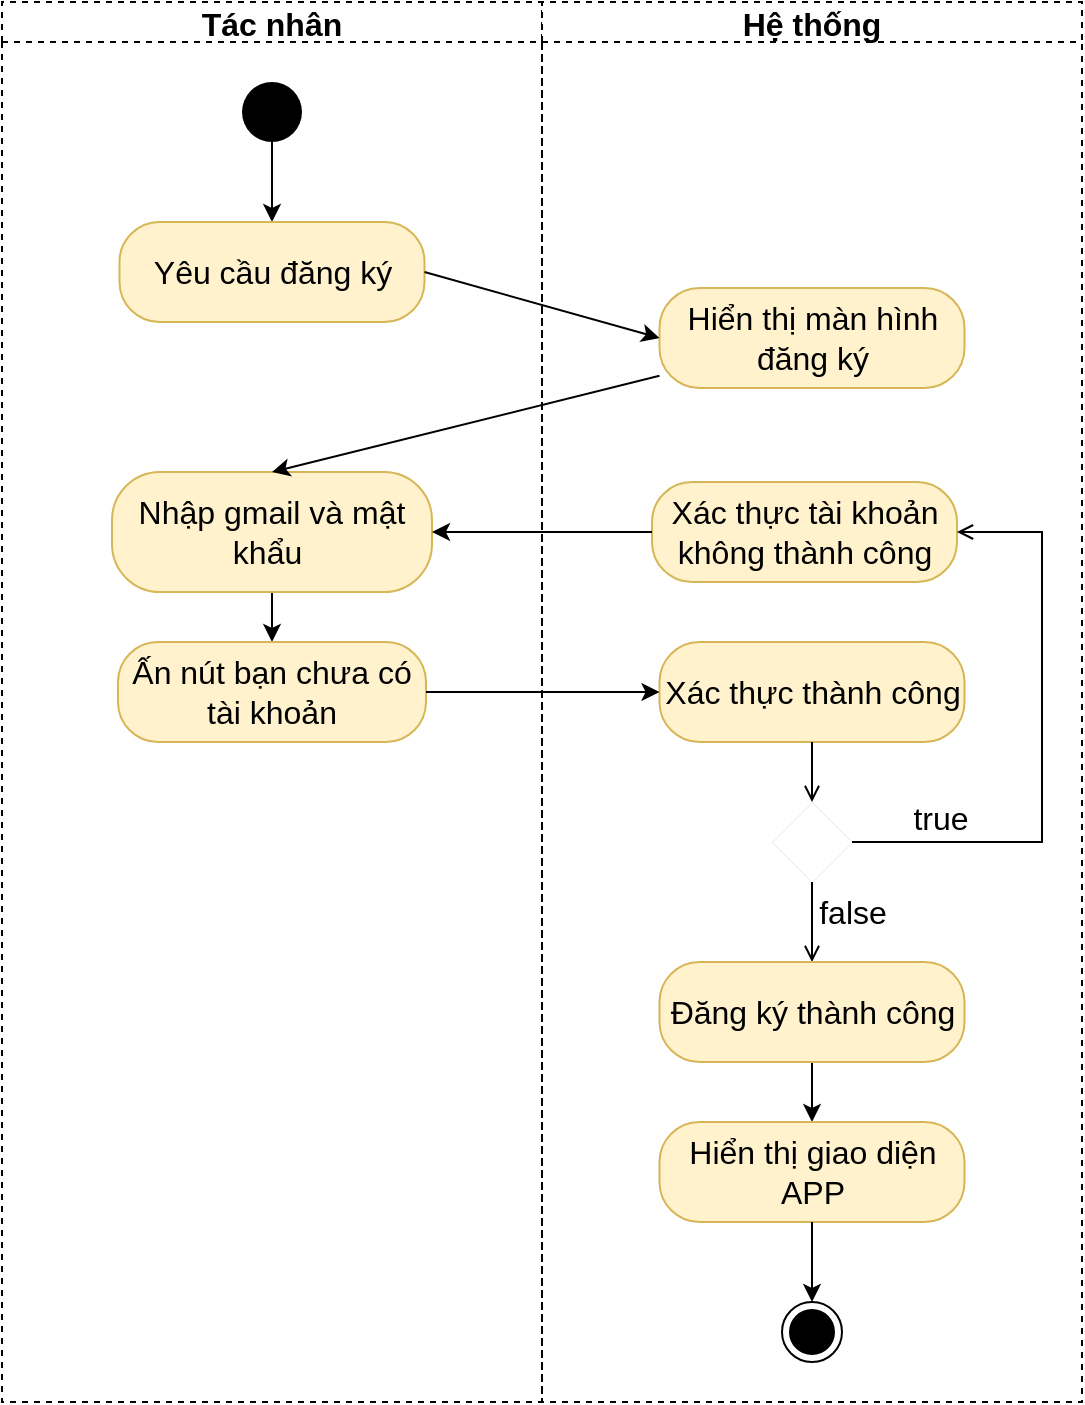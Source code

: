<mxfile version="28.2.8">
  <diagram id="C5RBs43oDa-KdzZeNtuy" name="Page-1">
    <mxGraphModel dx="748" dy="1553" grid="0" gridSize="10" guides="1" tooltips="1" connect="1" arrows="1" fold="1" page="1" pageScale="1" pageWidth="827" pageHeight="1169" math="0" shadow="0">
      <root>
        <mxCell id="WIyWlLk6GJQsqaUBKTNV-0" />
        <mxCell id="WIyWlLk6GJQsqaUBKTNV-1" parent="WIyWlLk6GJQsqaUBKTNV-0" />
        <mxCell id="NZKjxqvvlbQAHtbtN8PR-0" value="Tác nhân" style="swimlane;startSize=20;fontSize=16;dashed=1;" parent="WIyWlLk6GJQsqaUBKTNV-1" vertex="1">
          <mxGeometry x="140" y="-20" width="270" height="700" as="geometry" />
        </mxCell>
        <mxCell id="NZKjxqvvlbQAHtbtN8PR-1" style="edgeStyle=none;rounded=1;orthogonalLoop=1;jettySize=auto;html=1;entryX=0.5;entryY=0;entryDx=0;entryDy=0;fontSize=16;strokeColor=#000000;exitX=0.5;exitY=1;exitDx=0;exitDy=0;" parent="NZKjxqvvlbQAHtbtN8PR-0" source="NZKjxqvvlbQAHtbtN8PR-10" target="NZKjxqvvlbQAHtbtN8PR-3" edge="1">
          <mxGeometry relative="1" as="geometry">
            <mxPoint x="135" y="70" as="sourcePoint" />
          </mxGeometry>
        </mxCell>
        <mxCell id="NZKjxqvvlbQAHtbtN8PR-3" value="Yêu cầu đăng ký" style="rounded=1;whiteSpace=wrap;html=1;arcSize=40;shadow=0;fontSize=16;fillColor=#fff2cc;strokeColor=#d6b656;" parent="NZKjxqvvlbQAHtbtN8PR-0" vertex="1">
          <mxGeometry x="58.75" y="110" width="152.5" height="50" as="geometry" />
        </mxCell>
        <mxCell id="NZKjxqvvlbQAHtbtN8PR-4" style="edgeStyle=none;rounded=1;orthogonalLoop=1;jettySize=auto;html=1;entryX=0.5;entryY=0;entryDx=0;entryDy=0;fontSize=16;strokeColor=#000000;exitX=0.5;exitY=1;exitDx=0;exitDy=0;" parent="NZKjxqvvlbQAHtbtN8PR-0" source="NZKjxqvvlbQAHtbtN8PR-5" target="NZKjxqvvlbQAHtbtN8PR-6" edge="1">
          <mxGeometry relative="1" as="geometry">
            <mxPoint x="150" y="310" as="sourcePoint" />
          </mxGeometry>
        </mxCell>
        <mxCell id="NZKjxqvvlbQAHtbtN8PR-5" value="Nhập gmail và mật khẩu&amp;nbsp;" style="rounded=1;whiteSpace=wrap;html=1;arcSize=40;shadow=0;fontSize=16;fillColor=#fff2cc;strokeColor=#d6b656;" parent="NZKjxqvvlbQAHtbtN8PR-0" vertex="1">
          <mxGeometry x="55" y="235" width="160" height="60" as="geometry" />
        </mxCell>
        <mxCell id="NZKjxqvvlbQAHtbtN8PR-6" value="Ấn nút bạn chưa có tài khoản" style="rounded=1;whiteSpace=wrap;html=1;arcSize=40;shadow=0;fontSize=16;fillColor=#fff2cc;strokeColor=#d6b656;" parent="NZKjxqvvlbQAHtbtN8PR-0" vertex="1">
          <mxGeometry x="58" y="320" width="154" height="50" as="geometry" />
        </mxCell>
        <mxCell id="NZKjxqvvlbQAHtbtN8PR-10" value="" style="ellipse;fillColor=#000000;strokeColor=none;" parent="NZKjxqvvlbQAHtbtN8PR-0" vertex="1">
          <mxGeometry x="120" y="40" width="30" height="30" as="geometry" />
        </mxCell>
        <mxCell id="NZKjxqvvlbQAHtbtN8PR-11" value="Hệ thống" style="swimlane;startSize=20;fontSize=16;dashed=1;" parent="WIyWlLk6GJQsqaUBKTNV-1" vertex="1">
          <mxGeometry x="410" y="-20" width="270" height="700" as="geometry" />
        </mxCell>
        <mxCell id="NZKjxqvvlbQAHtbtN8PR-12" value="Xác thực thành công" style="rounded=1;whiteSpace=wrap;html=1;arcSize=40;shadow=0;fontSize=16;fillColor=#fff2cc;strokeColor=#d6b656;" parent="NZKjxqvvlbQAHtbtN8PR-11" vertex="1">
          <mxGeometry x="58.75" y="320" width="152.5" height="50" as="geometry" />
        </mxCell>
        <mxCell id="NZKjxqvvlbQAHtbtN8PR-13" value="" style="shape=rhombus;html=1;verticalLabelPosition=bottom;verticalAlignment=top;shadow=0;dashed=1;dashPattern=1 1;fontSize=16;strokeColor=#000000;strokeWidth=0;gradientColor=none;fillColor=#FFFFFF;" parent="NZKjxqvvlbQAHtbtN8PR-11" vertex="1">
          <mxGeometry x="115" y="400" width="40" height="40" as="geometry" />
        </mxCell>
        <mxCell id="NZKjxqvvlbQAHtbtN8PR-14" value="" style="html=1;elbow=horizontal;align=right;verticalAlign=bottom;endArrow=none;rounded=0;labelBackgroundColor=none;startArrow=open;fontSize=16;strokeColor=#000000;entryX=0.5;entryY=1;entryDx=0;entryDy=0;" parent="NZKjxqvvlbQAHtbtN8PR-11" source="NZKjxqvvlbQAHtbtN8PR-13" target="NZKjxqvvlbQAHtbtN8PR-12" edge="1">
          <mxGeometry relative="1" as="geometry">
            <mxPoint x="380" y="380" as="targetPoint" />
          </mxGeometry>
        </mxCell>
        <mxCell id="NZKjxqvvlbQAHtbtN8PR-17" value="false" style="html=1;elbow=vertical;verticalAlign=bottom;endArrow=open;rounded=0;labelBackgroundColor=none;fontSize=16;strokeColor=#000000;exitX=0.5;exitY=1;exitDx=0;exitDy=0;entryX=0.5;entryY=0;entryDx=0;entryDy=0;" parent="NZKjxqvvlbQAHtbtN8PR-11" source="NZKjxqvvlbQAHtbtN8PR-13" target="NZKjxqvvlbQAHtbtN8PR-25" edge="1">
          <mxGeometry x="0.326" y="20" relative="1" as="geometry">
            <mxPoint x="130" y="480" as="targetPoint" />
            <mxPoint as="offset" />
          </mxGeometry>
        </mxCell>
        <mxCell id="NZKjxqvvlbQAHtbtN8PR-18" value="&lt;div&gt;Xác thực tài khoản không thành công&lt;/div&gt;" style="rounded=1;whiteSpace=wrap;html=1;arcSize=40;shadow=0;fontSize=16;fillColor=#fff2cc;strokeColor=#d6b656;" parent="NZKjxqvvlbQAHtbtN8PR-11" vertex="1">
          <mxGeometry x="55" y="240" width="152.5" height="50" as="geometry" />
        </mxCell>
        <mxCell id="NZKjxqvvlbQAHtbtN8PR-19" value="true" style="html=1;elbow=vertical;verticalAlign=bottom;endArrow=open;rounded=0;labelBackgroundColor=none;fontSize=16;strokeColor=#000000;edgeStyle=orthogonalEdgeStyle;entryX=1;entryY=0.5;entryDx=0;entryDy=0;" parent="NZKjxqvvlbQAHtbtN8PR-11" source="NZKjxqvvlbQAHtbtN8PR-13" target="NZKjxqvvlbQAHtbtN8PR-18" edge="1">
          <mxGeometry x="-0.699" relative="1" as="geometry">
            <mxPoint x="250" y="524" as="targetPoint" />
            <Array as="points">
              <mxPoint x="250" y="420" />
              <mxPoint x="250" y="265" />
            </Array>
            <mxPoint as="offset" />
          </mxGeometry>
        </mxCell>
        <mxCell id="NZKjxqvvlbQAHtbtN8PR-27" style="edgeStyle=orthogonalEdgeStyle;rounded=0;orthogonalLoop=1;jettySize=auto;html=1;exitX=0.5;exitY=1;exitDx=0;exitDy=0;entryX=0.5;entryY=0;entryDx=0;entryDy=0;" parent="NZKjxqvvlbQAHtbtN8PR-11" source="NZKjxqvvlbQAHtbtN8PR-25" target="NZKjxqvvlbQAHtbtN8PR-16" edge="1">
          <mxGeometry relative="1" as="geometry" />
        </mxCell>
        <mxCell id="NZKjxqvvlbQAHtbtN8PR-25" value="Đăng ký thành công" style="rounded=1;whiteSpace=wrap;html=1;arcSize=40;shadow=0;fontSize=16;fillColor=#fff2cc;strokeColor=#d6b656;" parent="NZKjxqvvlbQAHtbtN8PR-11" vertex="1">
          <mxGeometry x="58.75" y="480" width="152.5" height="50" as="geometry" />
        </mxCell>
        <mxCell id="NZKjxqvvlbQAHtbtN8PR-16" value="Hiển thị giao diện APP" style="rounded=1;whiteSpace=wrap;html=1;arcSize=40;shadow=0;fontSize=16;fillColor=#fff2cc;strokeColor=#d6b656;" parent="NZKjxqvvlbQAHtbtN8PR-11" vertex="1">
          <mxGeometry x="58.75" y="560" width="152.5" height="50" as="geometry" />
        </mxCell>
        <mxCell id="NZKjxqvvlbQAHtbtN8PR-20" value="" style="ellipse;html=1;shape=endState;fillColor=#000000;strokeColor=#000000;" parent="NZKjxqvvlbQAHtbtN8PR-11" vertex="1">
          <mxGeometry x="120" y="650" width="30" height="30" as="geometry" />
        </mxCell>
        <mxCell id="NZKjxqvvlbQAHtbtN8PR-15" style="rounded=1;orthogonalLoop=1;jettySize=auto;html=1;exitX=0.5;exitY=1;exitDx=0;exitDy=0;entryX=0.5;entryY=0;entryDx=0;entryDy=0;fontSize=16;strokeColor=#000000;" parent="NZKjxqvvlbQAHtbtN8PR-11" source="NZKjxqvvlbQAHtbtN8PR-16" target="NZKjxqvvlbQAHtbtN8PR-20" edge="1">
          <mxGeometry relative="1" as="geometry">
            <mxPoint x="135" y="580" as="targetPoint" />
          </mxGeometry>
        </mxCell>
        <mxCell id="Tai4EVoha2pvSoVTl-0O-0" value="Hiển thị màn hình đăng ký" style="rounded=1;whiteSpace=wrap;html=1;arcSize=40;shadow=0;fontSize=16;fillColor=#fff2cc;strokeColor=#d6b656;" parent="NZKjxqvvlbQAHtbtN8PR-11" vertex="1">
          <mxGeometry x="58.75" y="143" width="152.5" height="50" as="geometry" />
        </mxCell>
        <mxCell id="NZKjxqvvlbQAHtbtN8PR-21" style="edgeStyle=none;rounded=1;orthogonalLoop=1;jettySize=auto;html=1;exitX=1;exitY=0.5;exitDx=0;exitDy=0;entryX=0;entryY=0.5;entryDx=0;entryDy=0;fontSize=16;strokeColor=#000000;" parent="WIyWlLk6GJQsqaUBKTNV-1" source="NZKjxqvvlbQAHtbtN8PR-6" target="NZKjxqvvlbQAHtbtN8PR-12" edge="1">
          <mxGeometry relative="1" as="geometry" />
        </mxCell>
        <mxCell id="NZKjxqvvlbQAHtbtN8PR-22" style="edgeStyle=none;rounded=1;orthogonalLoop=1;jettySize=auto;html=1;exitX=0;exitY=0.5;exitDx=0;exitDy=0;entryX=1;entryY=0.5;entryDx=0;entryDy=0;fontSize=16;strokeColor=#000000;" parent="WIyWlLk6GJQsqaUBKTNV-1" source="NZKjxqvvlbQAHtbtN8PR-18" target="NZKjxqvvlbQAHtbtN8PR-5" edge="1">
          <mxGeometry relative="1" as="geometry" />
        </mxCell>
        <mxCell id="Tai4EVoha2pvSoVTl-0O-2" style="edgeStyle=none;rounded=1;orthogonalLoop=1;jettySize=auto;html=1;exitX=1;exitY=0.5;exitDx=0;exitDy=0;entryX=0;entryY=0.5;entryDx=0;entryDy=0;fontSize=16;strokeColor=#000000;" parent="WIyWlLk6GJQsqaUBKTNV-1" source="NZKjxqvvlbQAHtbtN8PR-3" target="Tai4EVoha2pvSoVTl-0O-0" edge="1">
          <mxGeometry relative="1" as="geometry">
            <mxPoint x="294" y="223" as="targetPoint" />
            <mxPoint x="360.25" y="108" as="sourcePoint" />
          </mxGeometry>
        </mxCell>
        <mxCell id="Tai4EVoha2pvSoVTl-0O-1" style="edgeStyle=none;rounded=1;orthogonalLoop=1;jettySize=auto;html=1;entryX=0.5;entryY=0;entryDx=0;entryDy=0;fontSize=16;strokeColor=#000000;" parent="WIyWlLk6GJQsqaUBKTNV-1" source="Tai4EVoha2pvSoVTl-0O-0" target="NZKjxqvvlbQAHtbtN8PR-5" edge="1">
          <mxGeometry relative="1" as="geometry">
            <mxPoint x="284" y="213" as="targetPoint" />
          </mxGeometry>
        </mxCell>
      </root>
    </mxGraphModel>
  </diagram>
</mxfile>
